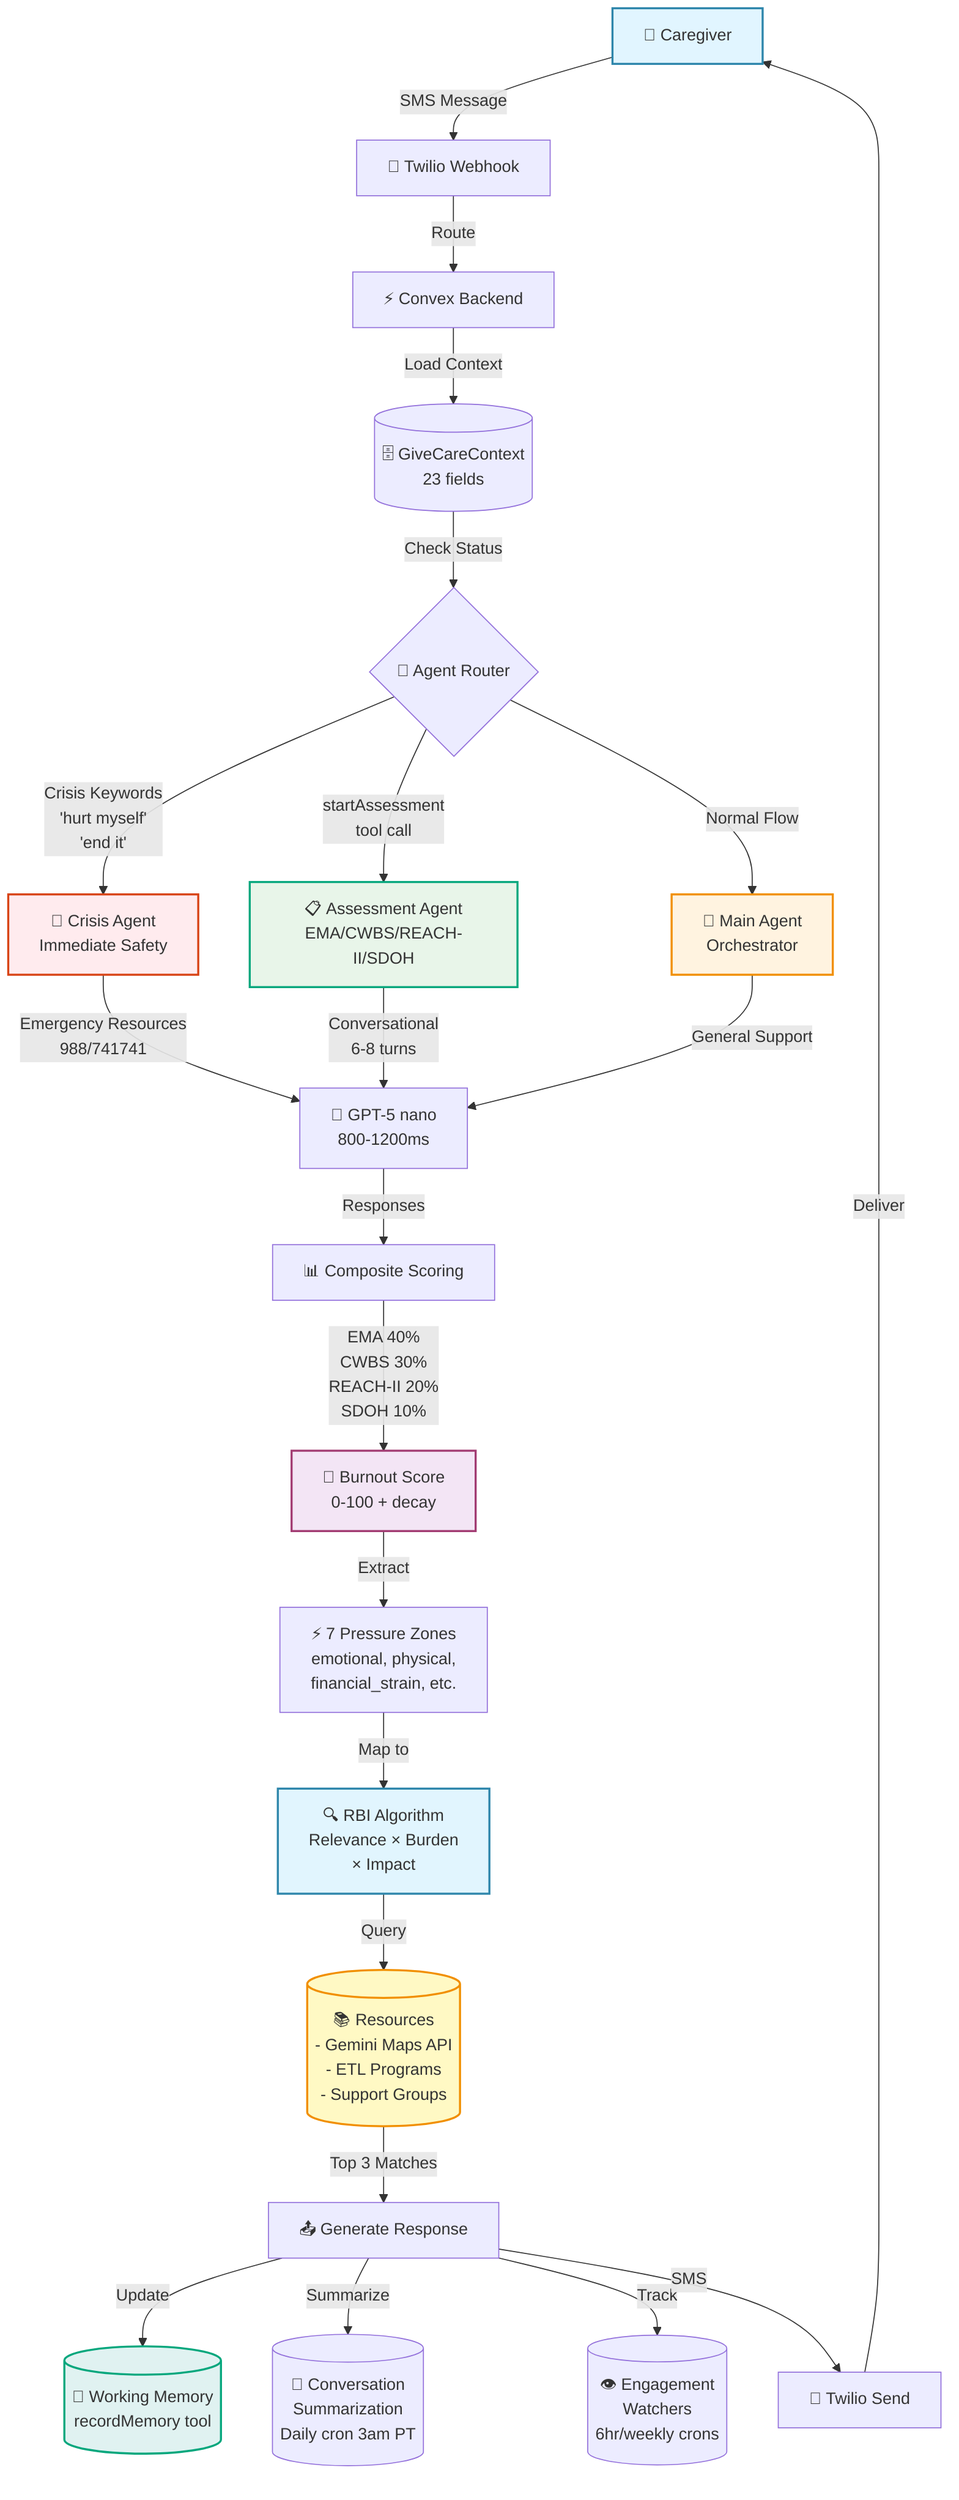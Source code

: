 graph TD
    User[👤 Caregiver] -->|SMS Message| Entry[📱 Twilio Webhook]
    Entry -->|Route| Convex[⚡ Convex Backend]

    Convex -->|Load Context| Context[(🗄️ GiveCareContext<br/>23 fields)]

    Context -->|Check Status| Router{🔀 Agent Router}

    Router -->|Crisis Keywords<br/>'hurt myself'<br/>'end it'| Crisis[🚨 Crisis Agent<br/>Immediate Safety]
    Router -->|startAssessment<br/>tool call| Assess[📋 Assessment Agent<br/>EMA/CWBS/REACH-II/SDOH]
    Router -->|Normal Flow| Main[💬 Main Agent<br/>Orchestrator]

    Crisis -->|Emergency Resources<br/>988/741741| LLM[🧠 GPT-5 nano<br/>800-1200ms]
    Assess -->|Conversational<br/>6-8 turns| LLM
    Main -->|General Support| LLM

    LLM -->|Responses| Scoring[📊 Composite Scoring]

    Scoring -->|EMA 40%<br/>CWBS 30%<br/>REACH-II 20%<br/>SDOH 10%| Burnout[🎯 Burnout Score<br/>0-100 + decay]

    Burnout -->|Extract| Zones[⚡ 7 Pressure Zones<br/>emotional, physical,<br/>financial_strain, etc.]

    Zones -->|Map to| RBI[🔍 RBI Algorithm<br/>Relevance × Burden<br/>× Impact]

    RBI -->|Query| Resources[(📚 Resources<br/>- Gemini Maps API<br/>- ETL Programs<br/>- Support Groups)]

    Resources -->|Top 3 Matches| Response[📤 Generate Response]

    Response -->|Update| Memory[(🧠 Working Memory<br/>recordMemory tool)]
    Response -->|Summarize| Summary[(📝 Conversation<br/>Summarization<br/>Daily cron 3am PT)]
    Response -->|Track| Watchers[(👁️ Engagement<br/>Watchers<br/>6hr/weekly crons)]

    Response -->|SMS| Twilio[📱 Twilio Send]
    Twilio -->|Deliver| User

    style User fill:#e1f5ff,stroke:#2E86AB,stroke-width:2px
    style Crisis fill:#ffebee,stroke:#D84315,stroke-width:2px
    style Assess fill:#e8f5e9,stroke:#06A77D,stroke-width:2px
    style Main fill:#fff3e0,stroke:#F18F01,stroke-width:2px
    style Burnout fill:#f3e5f5,stroke:#A23B72,stroke-width:2px
    style RBI fill:#e1f5fe,stroke:#2E86AB,stroke-width:2px
    style Resources fill:#fff9c4,stroke:#F18F01,stroke-width:2px
    style Memory fill:#e0f2f1,stroke:#06A77D,stroke-width:2px